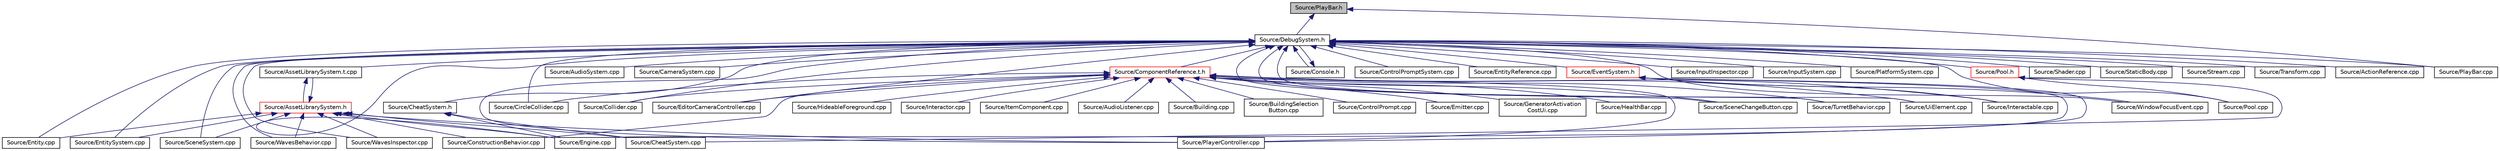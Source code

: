 digraph "Source/PlayBar.h"
{
 // LATEX_PDF_SIZE
  edge [fontname="Helvetica",fontsize="10",labelfontname="Helvetica",labelfontsize="10"];
  node [fontname="Helvetica",fontsize="10",shape=record];
  Node1 [label="Source/PlayBar.h",height=0.2,width=0.4,color="black", fillcolor="grey75", style="filled", fontcolor="black",tooltip="UI Bar that handles playing, pausing, and autosaves of the scene."];
  Node1 -> Node2 [dir="back",color="midnightblue",fontsize="10",style="solid",fontname="Helvetica"];
  Node2 [label="Source/DebugSystem.h",height=0.2,width=0.4,color="black", fillcolor="white", style="filled",URL="$dc/d4f/DebugSystem_8h_source.html",tooltip=" "];
  Node2 -> Node3 [dir="back",color="midnightblue",fontsize="10",style="solid",fontname="Helvetica"];
  Node3 [label="Source/ActionReference.cpp",height=0.2,width=0.4,color="black", fillcolor="white", style="filled",URL="$d8/d2f/ActionReference_8cpp.html",tooltip="a reference to an input Action"];
  Node2 -> Node4 [dir="back",color="midnightblue",fontsize="10",style="solid",fontname="Helvetica"];
  Node4 [label="Source/AssetLibrarySystem.t.cpp",height=0.2,width=0.4,color="black", fillcolor="white", style="filled",URL="$d3/daf/AssetLibrarySystem_8t_8cpp.html",tooltip="AssetLibrarySystem."];
  Node4 -> Node5 [dir="back",color="midnightblue",fontsize="10",style="solid",fontname="Helvetica"];
  Node5 [label="Source/AssetLibrarySystem.h",height=0.2,width=0.4,color="red", fillcolor="white", style="filled",URL="$db/dc7/AssetLibrarySystem_8h.html",tooltip="Asset System."];
  Node5 -> Node4 [dir="back",color="midnightblue",fontsize="10",style="solid",fontname="Helvetica"];
  Node5 -> Node13 [dir="back",color="midnightblue",fontsize="10",style="solid",fontname="Helvetica"];
  Node13 [label="Source/CheatSystem.cpp",height=0.2,width=0.4,color="black", fillcolor="white", style="filled",URL="$da/d87/CheatSystem_8cpp.html",tooltip="CheatSystem Class definition."];
  Node5 -> Node17 [dir="back",color="midnightblue",fontsize="10",style="solid",fontname="Helvetica"];
  Node17 [label="Source/ConstructionBehavior.cpp",height=0.2,width=0.4,color="black", fillcolor="white", style="filled",URL="$d7/ded/ConstructionBehavior_8cpp.html",tooltip="handles the construction of towers and modification of terrain"];
  Node5 -> Node11 [dir="back",color="midnightblue",fontsize="10",style="solid",fontname="Helvetica"];
  Node11 [label="Source/Engine.cpp",height=0.2,width=0.4,color="black", fillcolor="white", style="filled",URL="$d6/d0c/Engine_8cpp.html",tooltip="Engine class."];
  Node5 -> Node77 [dir="back",color="midnightblue",fontsize="10",style="solid",fontname="Helvetica"];
  Node77 [label="Source/Entity.cpp",height=0.2,width=0.4,color="black", fillcolor="white", style="filled",URL="$df/de9/Entity_8cpp.html",tooltip="Function definitions for the Entity class."];
  Node5 -> Node78 [dir="back",color="midnightblue",fontsize="10",style="solid",fontname="Helvetica"];
  Node78 [label="Source/EntitySystem.cpp",height=0.2,width=0.4,color="black", fillcolor="white", style="filled",URL="$d0/d82/EntitySystem_8cpp.html",tooltip="System that manages the storing and handling of Entities."];
  Node5 -> Node15 [dir="back",color="midnightblue",fontsize="10",style="solid",fontname="Helvetica"];
  Node15 [label="Source/PlayerController.cpp",height=0.2,width=0.4,color="black", fillcolor="white", style="filled",URL="$d3/d7e/PlayerController_8cpp.html",tooltip="PlayerController Behaviour Class."];
  Node5 -> Node103 [dir="back",color="midnightblue",fontsize="10",style="solid",fontname="Helvetica"];
  Node103 [label="Source/SceneSystem.cpp",height=0.2,width=0.4,color="black", fillcolor="white", style="filled",URL="$df/dce/SceneSystem_8cpp.html",tooltip="handles the process of resetting and changing scenes"];
  Node5 -> Node19 [dir="back",color="midnightblue",fontsize="10",style="solid",fontname="Helvetica"];
  Node19 [label="Source/WavesBehavior.cpp",height=0.2,width=0.4,color="black", fillcolor="white", style="filled",URL="$db/d72/WavesBehavior_8cpp.html",tooltip="Definitions for wave and spawning behavior."];
  Node5 -> Node20 [dir="back",color="midnightblue",fontsize="10",style="solid",fontname="Helvetica"];
  Node20 [label="Source/WavesInspector.cpp",height=0.2,width=0.4,color="black", fillcolor="white", style="filled",URL="$d2/d6b/WavesInspector_8cpp.html",tooltip="Definitions for wave and spawning editing in game."];
  Node2 -> Node80 [dir="back",color="midnightblue",fontsize="10",style="solid",fontname="Helvetica"];
  Node80 [label="Source/AudioSystem.cpp",height=0.2,width=0.4,color="black", fillcolor="white", style="filled",URL="$de/d95/AudioSystem_8cpp.html",tooltip="System that implements FMOD and allows the loading and playing of audio."];
  Node2 -> Node106 [dir="back",color="midnightblue",fontsize="10",style="solid",fontname="Helvetica"];
  Node106 [label="Source/CameraSystem.cpp",height=0.2,width=0.4,color="black", fillcolor="white", style="filled",URL="$d7/d51/CameraSystem_8cpp.html",tooltip="System that handles the camera and coordinate systems / spaces."];
  Node2 -> Node107 [dir="back",color="midnightblue",fontsize="10",style="solid",fontname="Helvetica"];
  Node107 [label="Source/CheatSystem.h",height=0.2,width=0.4,color="black", fillcolor="white", style="filled",URL="$d0/dee/CheatSystem_8h.html",tooltip="CheatSystem Class Declaration."];
  Node107 -> Node13 [dir="back",color="midnightblue",fontsize="10",style="solid",fontname="Helvetica"];
  Node107 -> Node11 [dir="back",color="midnightblue",fontsize="10",style="solid",fontname="Helvetica"];
  Node2 -> Node108 [dir="back",color="midnightblue",fontsize="10",style="solid",fontname="Helvetica"];
  Node108 [label="Source/CircleCollider.cpp",height=0.2,width=0.4,color="black", fillcolor="white", style="filled",URL="$db/db5/CircleCollider_8cpp.html",tooltip="Circle-shaped collider."];
  Node2 -> Node81 [dir="back",color="midnightblue",fontsize="10",style="solid",fontname="Helvetica"];
  Node81 [label="Source/Collider.cpp",height=0.2,width=0.4,color="black", fillcolor="white", style="filled",URL="$d5/dab/Collider_8cpp.html",tooltip="Base component for detecting collisions."];
  Node2 -> Node109 [dir="back",color="midnightblue",fontsize="10",style="solid",fontname="Helvetica"];
  Node109 [label="Source/ComponentReference.t.h",height=0.2,width=0.4,color="red", fillcolor="white", style="filled",URL="$da/d20/ComponentReference_8t_8h.html",tooltip="a reference to a component in the scene"];
  Node109 -> Node110 [dir="back",color="midnightblue",fontsize="10",style="solid",fontname="Helvetica"];
  Node110 [label="Source/AudioListener.cpp",height=0.2,width=0.4,color="black", fillcolor="white", style="filled",URL="$d4/da8/AudioListener_8cpp.html",tooltip="Component that picks up spatial audio."];
  Node109 -> Node111 [dir="back",color="midnightblue",fontsize="10",style="solid",fontname="Helvetica"];
  Node111 [label="Source/Building.cpp",height=0.2,width=0.4,color="black", fillcolor="white", style="filled",URL="$da/d23/Building_8cpp.html",tooltip="Building Component Class."];
  Node109 -> Node35 [dir="back",color="midnightblue",fontsize="10",style="solid",fontname="Helvetica"];
  Node35 [label="Source/BuildingSelection\lButton.cpp",height=0.2,width=0.4,color="black", fillcolor="white", style="filled",URL="$db/d86/BuildingSelectionButton_8cpp.html",tooltip="button that selects which building the ConstructionManager should place"];
  Node109 -> Node108 [dir="back",color="midnightblue",fontsize="10",style="solid",fontname="Helvetica"];
  Node109 -> Node81 [dir="back",color="midnightblue",fontsize="10",style="solid",fontname="Helvetica"];
  Node109 -> Node17 [dir="back",color="midnightblue",fontsize="10",style="solid",fontname="Helvetica"];
  Node109 -> Node52 [dir="back",color="midnightblue",fontsize="10",style="solid",fontname="Helvetica"];
  Node52 [label="Source/ControlPrompt.cpp",height=0.2,width=0.4,color="black", fillcolor="white", style="filled",URL="$d2/d66/ControlPrompt_8cpp.html",tooltip="Displays a control prompt for an ActionReference."];
  Node109 -> Node86 [dir="back",color="midnightblue",fontsize="10",style="solid",fontname="Helvetica"];
  Node86 [label="Source/EditorCameraController.cpp",height=0.2,width=0.4,color="black", fillcolor="white", style="filled",URL="$d4/d1e/EditorCameraController_8cpp.html",tooltip="controls the camera while in the editor"];
  Node109 -> Node112 [dir="back",color="midnightblue",fontsize="10",style="solid",fontname="Helvetica"];
  Node112 [label="Source/Emitter.cpp",height=0.2,width=0.4,color="black", fillcolor="white", style="filled",URL="$da/d4e/Emitter_8cpp.html",tooltip="Controls timing of particle emissions, and their init data."];
  Node109 -> Node26 [dir="back",color="midnightblue",fontsize="10",style="solid",fontname="Helvetica"];
  Node26 [label="Source/GeneratorActivation\lCostUi.cpp",height=0.2,width=0.4,color="black", fillcolor="white", style="filled",URL="$de/df8/GeneratorActivationCostUi_8cpp.html",tooltip="displays the costs of activating generators"];
  Node109 -> Node71 [dir="back",color="midnightblue",fontsize="10",style="solid",fontname="Helvetica"];
  Node71 [label="Source/HealthBar.cpp",height=0.2,width=0.4,color="black", fillcolor="white", style="filled",URL="$d9/d01/HealthBar_8cpp.html",tooltip="health bar UI that displays offset from an Entity with a Health component"];
  Node109 -> Node55 [dir="back",color="midnightblue",fontsize="10",style="solid",fontname="Helvetica"];
  Node55 [label="Source/HideableForeground.cpp",height=0.2,width=0.4,color="black", fillcolor="white", style="filled",URL="$da/da6/HideableForeground_8cpp.html",tooltip="Component that hides an attached Sprite when it overlaps something."];
  Node109 -> Node56 [dir="back",color="midnightblue",fontsize="10",style="solid",fontname="Helvetica"];
  Node56 [label="Source/Interactable.cpp",height=0.2,width=0.4,color="black", fillcolor="white", style="filled",URL="$dc/dab/Interactable_8cpp.html",tooltip="Component which can be interacted with by pressing a button when nearby."];
  Node109 -> Node57 [dir="back",color="midnightblue",fontsize="10",style="solid",fontname="Helvetica"];
  Node57 [label="Source/Interactor.cpp",height=0.2,width=0.4,color="black", fillcolor="white", style="filled",URL="$de/de6/Interactor_8cpp.html",tooltip="Behavior that can interact with nearby Interactable Components."];
  Node109 -> Node30 [dir="back",color="midnightblue",fontsize="10",style="solid",fontname="Helvetica"];
  Node30 [label="Source/ItemComponent.cpp",height=0.2,width=0.4,color="black", fillcolor="white", style="filled",URL="$d2/d5a/ItemComponent_8cpp.html",tooltip="Item in the world that can be picked up."];
  Node109 -> Node15 [dir="back",color="midnightblue",fontsize="10",style="solid",fontname="Helvetica"];
  Node109 -> Node66 [dir="back",color="midnightblue",fontsize="10",style="solid",fontname="Helvetica"];
  Node66 [label="Source/SceneChangeButton.cpp",height=0.2,width=0.4,color="black", fillcolor="white", style="filled",URL="$d0/d70/SceneChangeButton_8cpp.html",tooltip="Component that changes the scene when clicked."];
  Node109 -> Node18 [dir="back",color="midnightblue",fontsize="10",style="solid",fontname="Helvetica"];
  Node18 [label="Source/TurretBehavior.cpp",height=0.2,width=0.4,color="black", fillcolor="white", style="filled",URL="$dc/d0a/TurretBehavior_8cpp.html",tooltip="Behavior Compenent for Basic Turret"];
  Node109 -> Node102 [dir="back",color="midnightblue",fontsize="10",style="solid",fontname="Helvetica"];
  Node102 [label="Source/UiElement.cpp",height=0.2,width=0.4,color="black", fillcolor="white", style="filled",URL="$df/d62/UiElement_8cpp.html",tooltip="Ui element component."];
  Node2 -> Node115 [dir="back",color="midnightblue",fontsize="10",style="solid",fontname="Helvetica"];
  Node115 [label="Source/Console.h",height=0.2,width=0.4,color="black", fillcolor="white", style="filled",URL="$d2/d3f/Console_8h_source.html",tooltip=" "];
  Node115 -> Node2 [dir="back",color="midnightblue",fontsize="10",style="solid",fontname="Helvetica"];
  Node2 -> Node85 [dir="back",color="midnightblue",fontsize="10",style="solid",fontname="Helvetica"];
  Node85 [label="Source/ControlPromptSystem.cpp",height=0.2,width=0.4,color="black", fillcolor="white", style="filled",URL="$dd/d99/ControlPromptSystem_8cpp.html",tooltip="System that displays ControlPrompts from Actions."];
  Node2 -> Node86 [dir="back",color="midnightblue",fontsize="10",style="solid",fontname="Helvetica"];
  Node2 -> Node11 [dir="back",color="midnightblue",fontsize="10",style="solid",fontname="Helvetica"];
  Node2 -> Node77 [dir="back",color="midnightblue",fontsize="10",style="solid",fontname="Helvetica"];
  Node2 -> Node116 [dir="back",color="midnightblue",fontsize="10",style="solid",fontname="Helvetica"];
  Node116 [label="Source/EntityReference.cpp",height=0.2,width=0.4,color="black", fillcolor="white", style="filled",URL="$de/d23/EntityReference_8cpp.html",tooltip="a reference to an Entity in the scene"];
  Node2 -> Node78 [dir="back",color="midnightblue",fontsize="10",style="solid",fontname="Helvetica"];
  Node2 -> Node117 [dir="back",color="midnightblue",fontsize="10",style="solid",fontname="Helvetica"];
  Node117 [label="Source/EventSystem.h",height=0.2,width=0.4,color="red", fillcolor="white", style="filled",URL="$d8/d3a/EventSystem_8h.html",tooltip="System that handles Events and EventListeners."];
  Node117 -> Node11 [dir="back",color="midnightblue",fontsize="10",style="solid",fontname="Helvetica"];
  Node117 -> Node56 [dir="back",color="midnightblue",fontsize="10",style="solid",fontname="Helvetica"];
  Node117 -> Node15 [dir="back",color="midnightblue",fontsize="10",style="solid",fontname="Helvetica"];
  Node117 -> Node124 [dir="back",color="midnightblue",fontsize="10",style="solid",fontname="Helvetica"];
  Node124 [label="Source/WindowFocusEvent.cpp",height=0.2,width=0.4,color="black", fillcolor="white", style="filled",URL="$dc/d7e/WindowFocusEvent_8cpp.html",tooltip="Broadcasts events when the window gains/loses focus."];
  Node2 -> Node121 [dir="back",color="midnightblue",fontsize="10",style="solid",fontname="Helvetica"];
  Node121 [label="Source/InputInspector.cpp",height=0.2,width=0.4,color="black", fillcolor="white", style="filled",URL="$d9/d70/InputInspector_8cpp.html",tooltip="Input system addition, holds Action and Debug info."];
  Node2 -> Node122 [dir="back",color="midnightblue",fontsize="10",style="solid",fontname="Helvetica"];
  Node122 [label="Source/InputSystem.cpp",height=0.2,width=0.4,color="black", fillcolor="white", style="filled",URL="$da/d9c/InputSystem_8cpp.html",tooltip="Input system, m_Handles key and mouse inputs."];
  Node2 -> Node123 [dir="back",color="midnightblue",fontsize="10",style="solid",fontname="Helvetica"];
  Node123 [label="Source/PlatformSystem.cpp",height=0.2,width=0.4,color="black", fillcolor="white", style="filled",URL="$dd/ded/PlatformSystem_8cpp.html",tooltip="Patform System class: initializes window and graphics (GLFW and GLEW), shuts them down on exit."];
  Node2 -> Node105 [dir="back",color="midnightblue",fontsize="10",style="solid",fontname="Helvetica"];
  Node105 [label="Source/PlayBar.cpp",height=0.2,width=0.4,color="black", fillcolor="white", style="filled",URL="$d4/dd2/PlayBar_8cpp.html",tooltip="UI Bar that handles playing, pausing, and autosaves of the scene."];
  Node2 -> Node15 [dir="back",color="midnightblue",fontsize="10",style="solid",fontname="Helvetica"];
  Node2 -> Node129 [dir="back",color="midnightblue",fontsize="10",style="solid",fontname="Helvetica"];
  Node129 [label="Source/Pool.cpp",height=0.2,width=0.4,color="black", fillcolor="white", style="filled",URL="$d0/d08/Pool_8cpp.html",tooltip=" "];
  Node2 -> Node130 [dir="back",color="midnightblue",fontsize="10",style="solid",fontname="Helvetica"];
  Node130 [label="Source/Pool.h",height=0.2,width=0.4,color="red", fillcolor="white", style="filled",URL="$db/dd5/Pool_8h.html",tooltip="Used for Pools like Time or Health."];
  Node130 -> Node13 [dir="back",color="midnightblue",fontsize="10",style="solid",fontname="Helvetica"];
  Node130 -> Node129 [dir="back",color="midnightblue",fontsize="10",style="solid",fontname="Helvetica"];
  Node2 -> Node66 [dir="back",color="midnightblue",fontsize="10",style="solid",fontname="Helvetica"];
  Node2 -> Node103 [dir="back",color="midnightblue",fontsize="10",style="solid",fontname="Helvetica"];
  Node2 -> Node133 [dir="back",color="midnightblue",fontsize="10",style="solid",fontname="Helvetica"];
  Node133 [label="Source/Shader.cpp",height=0.2,width=0.4,color="black", fillcolor="white", style="filled",URL="$dd/d84/Shader_8cpp.html",tooltip="Shader class implementation."];
  Node2 -> Node134 [dir="back",color="midnightblue",fontsize="10",style="solid",fontname="Helvetica"];
  Node134 [label="Source/StaticBody.cpp",height=0.2,width=0.4,color="black", fillcolor="white", style="filled",URL="$d3/dfd/StaticBody_8cpp.html",tooltip="pysics body which can be collided with and does not move"];
  Node2 -> Node135 [dir="back",color="midnightblue",fontsize="10",style="solid",fontname="Helvetica"];
  Node135 [label="Source/Stream.cpp",height=0.2,width=0.4,color="black", fillcolor="white", style="filled",URL="$dd/d8c/Stream_8cpp.html",tooltip="JSON File reading/writing."];
  Node2 -> Node136 [dir="back",color="midnightblue",fontsize="10",style="solid",fontname="Helvetica"];
  Node136 [label="Source/Transform.cpp",height=0.2,width=0.4,color="black", fillcolor="white", style="filled",URL="$d0/d59/Transform_8cpp.html",tooltip="Function definitions for the Transform class."];
  Node2 -> Node18 [dir="back",color="midnightblue",fontsize="10",style="solid",fontname="Helvetica"];
  Node2 -> Node102 [dir="back",color="midnightblue",fontsize="10",style="solid",fontname="Helvetica"];
  Node2 -> Node19 [dir="back",color="midnightblue",fontsize="10",style="solid",fontname="Helvetica"];
  Node2 -> Node20 [dir="back",color="midnightblue",fontsize="10",style="solid",fontname="Helvetica"];
  Node2 -> Node124 [dir="back",color="midnightblue",fontsize="10",style="solid",fontname="Helvetica"];
  Node1 -> Node105 [dir="back",color="midnightblue",fontsize="10",style="solid",fontname="Helvetica"];
}
